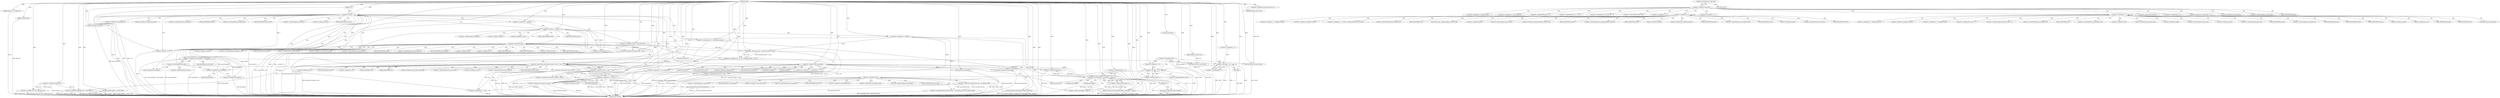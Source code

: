 digraph "slope" {  
"1005124" [label = "(METHOD,slope)" ]
"1005537" [label = "(METHOD_RETURN,int)" ]
"1005125" [label = "(PARAM,internal::csr<_edge>& g)" ]
"1005126" [label = "(PARAM,int s)" ]
"1005127" [label = "(PARAM,int t)" ]
"1005128" [label = "(PARAM,Cap flow_limit)" ]
"1005131" [label = "(<operator>.lessThan,std::vector<std::pair<Cost)" ]
"1005136" [label = "(<operator>.arithmeticShiftRight,Cost>> dual_dist(_n))" ]
"1005158" [label = "(std::fill,std::fill(vis.begin(), vis.end(), false))" ]
"1005162" [label = "(que_min.clear,que_min.clear())" ]
"1005163" [label = "(que.clear,que.clear())" ]
"1005165" [label = "(<operator>.assignment,heap_r = 0)" ]
"1005168" [label = "(<operator>.assignment,dual_dist[s].second = 0)" ]
"1005175" [label = "(que_min.push_back,que_min.push_back(s))" ]
"1005391" [label = "(RETURN,return true;,return true;)" ]
"1005148" [label = "(<operator>.assignment,i = 0)" ]
"1005151" [label = "(<operator>.lessThan,i < _n)" ]
"1005154" [label = "(<operator>.postIncrement,i++)" ]
"1005178" [label = "(<operator>.logicalOr,!que_min.empty() || !que.empty())" ]
"1005350" [label = "(<operator>.logicalNot,!vis[t])" ]
"1005359" [label = "(<operator>.assignment,v = 0)" ]
"1005362" [label = "(<operator>.lessThan,v < _n)" ]
"1005365" [label = "(<operator>.postIncrement,v++)" ]
"1005392" [label = "(IDENTIFIER,true,return true;)" ]
"1005133" [label = "(<operator>.lessThan,std::pair<Cost)" ]
"1005138" [label = "(dual_dist,dual_dist(_n))" ]
"1005157" [label = "(max,max())" ]
"1005223" [label = "(<operator>.assignment,vis[v] = true)" ]
"1005234" [label = "(<operator>.assignment,dual_v = dual_dist[v].first)" ]
"1005242" [label = "(<operator>.assignment,dist_v = dual_dist[v].second)" ]
"1005355" [label = "(RETURN,return false;,return false;)" ]
"1005374" [label = "(<operator>.assignmentMinus,dual_dist[v].first -= dual_dist[t].second - dual_dist[v].second)" ]
"1005179" [label = "(<operator>.logicalNot,!que_min.empty())" ]
"1005181" [label = "(<operator>.logicalNot,!que.empty())" ]
"1005186" [label = "(<operator>.logicalNot,!que_min.empty())" ]
"1005229" [label = "(<operator>.equals,v == t)" ]
"1005251" [label = "(<operator>.assignment,i = g.start[v])" ]
"1005258" [label = "(<operator>.lessThan,i < g.start[v + 1])" ]
"1005267" [label = "(<operator>.postIncrement,i++)" ]
"1005356" [label = "(IDENTIFIER,false,return false;)" ]
"1005369" [label = "(<operator>.logicalNot,!vis[v])" ]
"1005189" [label = "(<operator>.assignment,v = que_min.back())" ]
"1005192" [label = "(que_min.pop_back,que_min.pop_back())" ]
"1005271" [label = "(<operator>.assignment,e = g.elist[i])" ]
"1005285" [label = "(<operator>.assignment,cost = e.cost - dual_dist[e.to].first + dual_v)" ]
"1005380" [label = "(<operator>.subtraction,dual_dist[t].second - dual_dist[v].second)" ]
"1005207" [label = "(<operator>.assignment,v = que.front().to)" ]
"1005212" [label = "(std::pop_heap,std::pop_heap(que.begin(), que.end()))" ]
"1005215" [label = "(que.pop_back,que.pop_back())" ]
"1005216" [label = "(<operator>.postDecrement,heap_r--)" ]
"1005279" [label = "(<operator>.logicalNot,!e.cap)" ]
"1005301" [label = "(<operator>.greaterThan,dual_dist[e.to].second - dist_v > cost)" ]
"1005196" [label = "(<operator>.lessThan,heap_r < que.size())" ]
"1005264" [label = "(<operator>.addition,v + 1)" ]
"1005287" [label = "(<operator>.subtraction,e.cost - dual_dist[e.to].first + dual_v)" ]
"1005314" [label = "(<operator>.assignment,dist_to = dist_v + cost)" ]
"1005319" [label = "(<operator>.assignment,dual_dist[e.to].second = dist_to)" ]
"1005328" [label = "(<operator>.assignment,prev_e[e.to] = e.rev)" ]
"1005200" [label = "(<operator>.postIncrement,heap_r++)" ]
"1005202" [label = "(std::push_heap,std::push_heap(que.begin(), que.begin() + heap_r))" ]
"1005291" [label = "(<operator>.addition,dual_dist[e.to].first + dual_v)" ]
"1005302" [label = "(<operator>.subtraction,dual_dist[e.to].second - dist_v)" ]
"1005338" [label = "(<operator>.equals,dist_to == dist_v)" ]
"1005316" [label = "(<operator>.addition,dist_v + cost)" ]
"1005342" [label = "(que_min.push_back,que_min.push_back(e.to))" ]
"1005204" [label = "(<operator>.addition,que.begin() + heap_r)" ]
"1005409" [label = "(<operator>.lessThan,flow < flow_limit)" ]
"1005418" [label = "(<operator>.assignment,c = flow_limit - flow)" ]
"1005509" [label = "(<operator>.assignment,d = -dual_dist[s].first)" ]
"1005517" [label = "(<operator>.assignmentPlus,flow += c)" ]
"1005520" [label = "(<operator>.assignmentPlus,cost += c * d)" ]
"1005532" [label = "(<operator>.assignment,prev_cost_per_flow = d)" ]
"1005414" [label = "(<operator>.logicalNot,!dual_ref())" ]
"1005420" [label = "(<operator>.subtraction,flow_limit - flow)" ]
"1005425" [label = "(<operator>.assignment,v = t)" ]
"1005428" [label = "(<operator>.notEquals,v != s)" ]
"1005431" [label = "(<operator>.assignment,v = g.elist[prev_e[v]].to)" ]
"1005464" [label = "(<operator>.assignment,v = t)" ]
"1005467" [label = "(<operator>.notEquals,v != s)" ]
"1005470" [label = "(<operator>.assignment,v = g.elist[prev_e[v]].to)" ]
"1005511" [label = "(<operator>.minus,-dual_dist[s].first)" ]
"1005522" [label = "(<operator>.multiplication,c * d)" ]
"1005526" [label = "(<operator>.equals,prev_cost_per_flow == d)" ]
"1005180" [label = "(que_min.empty,que_min.empty())" ]
"1005182" [label = "(que.empty,que.empty())" ]
"1005219" [label = "(<operator>.indirectIndexAccess,vis[v])" ]
"1005224" [label = "(<operator>.indirectIndexAccess,vis[v])" ]
"1005236" [label = "(<operator>.fieldAccess,dual_dist[v].first)" ]
"1005244" [label = "(<operator>.fieldAccess,dual_dist[v].second)" ]
"1005375" [label = "(<operator>.fieldAccess,dual_dist[v].first)" ]
"1005415" [label = "(dual_ref,dual_ref())" ]
"1005433" [label = "(<operator>.fieldAccess,g.elist[prev_e[v]].to)" ]
"1005443" [label = "(<operator>.assignment,c = std::min(c, g.elist[g.elist[prev_e[v]].rev].cap))" ]
"1005472" [label = "(<operator>.fieldAccess,g.elist[prev_e[v]].to)" ]
"1005483" [label = "(<operator>.assignment,& e = g.elist[prev_e[v]])" ]
"1005492" [label = "(<operator>.assignmentPlus,e.cap += c)" ]
"1005497" [label = "(<operator>.assignmentMinus,g.elist[e.rev].cap -= c)" ]
"1005512" [label = "(<operator>.fieldAccess,dual_dist[s].first)" ]
"1005530" [label = "(result.pop_back,result.pop_back())" ]
"1005187" [label = "(que_min.empty,que_min.empty())" ]
"1005237" [label = "(<operator>.indirectIndexAccess,dual_dist[v])" ]
"1005240" [label = "(FIELD_IDENTIFIER,first,first)" ]
"1005245" [label = "(<operator>.indirectIndexAccess,dual_dist[v])" ]
"1005248" [label = "(FIELD_IDENTIFIER,second,second)" ]
"1005253" [label = "(<operator>.indirectIndexAccess,g.start[v])" ]
"1005260" [label = "(<operator>.indirectIndexAccess,g.start[v + 1])" ]
"1005370" [label = "(<operator>.indirectIndexAccess,vis[v])" ]
"1005376" [label = "(<operator>.indirectIndexAccess,dual_dist[v])" ]
"1005379" [label = "(FIELD_IDENTIFIER,first,first)" ]
"1005381" [label = "(<operator>.fieldAccess,dual_dist[t].second)" ]
"1005386" [label = "(<operator>.fieldAccess,dual_dist[v].second)" ]
"1005434" [label = "(<operator>.indirectIndexAccess,g.elist[prev_e[v]])" ]
"1005441" [label = "(FIELD_IDENTIFIER,to,to)" ]
"1005445" [label = "(std::min,std::min(c, g.elist[g.elist[prev_e[v]].rev].cap))" ]
"1005473" [label = "(<operator>.indirectIndexAccess,g.elist[prev_e[v]])" ]
"1005480" [label = "(FIELD_IDENTIFIER,to,to)" ]
"1005485" [label = "(<operator>.indirectIndexAccess,g.elist[prev_e[v]])" ]
"1005493" [label = "(<operator>.fieldAccess,e.cap)" ]
"1005498" [label = "(<operator>.fieldAccess,g.elist[e.rev].cap)" ]
"1005513" [label = "(<operator>.indirectIndexAccess,dual_dist[s])" ]
"1005516" [label = "(FIELD_IDENTIFIER,first,first)" ]
"1005191" [label = "(que_min.back,que_min.back())" ]
"1005254" [label = "(<operator>.fieldAccess,g.start)" ]
"1005261" [label = "(<operator>.fieldAccess,g.start)" ]
"1005273" [label = "(<operator>.indirectIndexAccess,g.elist[i])" ]
"1005382" [label = "(<operator>.indirectIndexAccess,dual_dist[t])" ]
"1005385" [label = "(FIELD_IDENTIFIER,second,second)" ]
"1005387" [label = "(<operator>.indirectIndexAccess,dual_dist[v])" ]
"1005390" [label = "(FIELD_IDENTIFIER,second,second)" ]
"1005435" [label = "(<operator>.fieldAccess,g.elist)" ]
"1005438" [label = "(<operator>.indirectIndexAccess,prev_e[v])" ]
"1005447" [label = "(<operator>.fieldAccess,g.elist[g.elist[prev_e[v]].rev].cap)" ]
"1005474" [label = "(<operator>.fieldAccess,g.elist)" ]
"1005477" [label = "(<operator>.indirectIndexAccess,prev_e[v])" ]
"1005486" [label = "(<operator>.fieldAccess,g.elist)" ]
"1005489" [label = "(<operator>.indirectIndexAccess,prev_e[v])" ]
"1005495" [label = "(FIELD_IDENTIFIER,cap,cap)" ]
"1005499" [label = "(<operator>.indirectIndexAccess,g.elist[e.rev])" ]
"1005506" [label = "(FIELD_IDENTIFIER,cap,cap)" ]
"1005209" [label = "(<operator>.fieldAccess,que.front().to)" ]
"1005213" [label = "(que.begin,que.begin())" ]
"1005214" [label = "(que.end,que.end())" ]
"1005256" [label = "(FIELD_IDENTIFIER,start,start)" ]
"1005263" [label = "(FIELD_IDENTIFIER,start,start)" ]
"1005274" [label = "(<operator>.fieldAccess,g.elist)" ]
"1005280" [label = "(<operator>.fieldAccess,e.cap)" ]
"1005288" [label = "(<operator>.fieldAccess,e.cost)" ]
"1005437" [label = "(FIELD_IDENTIFIER,elist,elist)" ]
"1005448" [label = "(<operator>.indirectIndexAccess,g.elist[g.elist[prev_e[v]].rev])" ]
"1005461" [label = "(FIELD_IDENTIFIER,cap,cap)" ]
"1005476" [label = "(FIELD_IDENTIFIER,elist,elist)" ]
"1005488" [label = "(FIELD_IDENTIFIER,elist,elist)" ]
"1005500" [label = "(<operator>.fieldAccess,g.elist)" ]
"1005503" [label = "(<operator>.fieldAccess,e.rev)" ]
"1005198" [label = "(que.size,que.size())" ]
"1005210" [label = "(que.front,que.front())" ]
"1005211" [label = "(FIELD_IDENTIFIER,to,to)" ]
"1005276" [label = "(FIELD_IDENTIFIER,elist,elist)" ]
"1005282" [label = "(FIELD_IDENTIFIER,cap,cap)" ]
"1005290" [label = "(FIELD_IDENTIFIER,cost,cost)" ]
"1005292" [label = "(<operator>.fieldAccess,dual_dist[e.to].first)" ]
"1005303" [label = "(<operator>.fieldAccess,dual_dist[e.to].second)" ]
"1005320" [label = "(<operator>.fieldAccess,dual_dist[e.to].second)" ]
"1005329" [label = "(<operator>.indirectIndexAccess,prev_e[e.to])" ]
"1005334" [label = "(<operator>.fieldAccess,e.rev)" ]
"1005449" [label = "(<operator>.fieldAccess,g.elist)" ]
"1005452" [label = "(<operator>.fieldAccess,g.elist[prev_e[v]].rev)" ]
"1005502" [label = "(FIELD_IDENTIFIER,elist,elist)" ]
"1005505" [label = "(FIELD_IDENTIFIER,rev,rev)" ]
"1005203" [label = "(que.begin,que.begin())" ]
"1005293" [label = "(<operator>.indirectIndexAccess,dual_dist[e.to])" ]
"1005298" [label = "(FIELD_IDENTIFIER,first,first)" ]
"1005304" [label = "(<operator>.indirectIndexAccess,dual_dist[e.to])" ]
"1005309" [label = "(FIELD_IDENTIFIER,second,second)" ]
"1005321" [label = "(<operator>.indirectIndexAccess,dual_dist[e.to])" ]
"1005326" [label = "(FIELD_IDENTIFIER,second,second)" ]
"1005331" [label = "(<operator>.fieldAccess,e.to)" ]
"1005336" [label = "(FIELD_IDENTIFIER,rev,rev)" ]
"1005451" [label = "(FIELD_IDENTIFIER,elist,elist)" ]
"1005453" [label = "(<operator>.indirectIndexAccess,g.elist[prev_e[v]])" ]
"1005460" [label = "(FIELD_IDENTIFIER,rev,rev)" ]
"1005205" [label = "(que.begin,que.begin())" ]
"1005295" [label = "(<operator>.fieldAccess,e.to)" ]
"1005306" [label = "(<operator>.fieldAccess,e.to)" ]
"1005323" [label = "(<operator>.fieldAccess,e.to)" ]
"1005333" [label = "(FIELD_IDENTIFIER,to,to)" ]
"1005343" [label = "(<operator>.fieldAccess,e.to)" ]
"1005454" [label = "(<operator>.fieldAccess,g.elist)" ]
"1005457" [label = "(<operator>.indirectIndexAccess,prev_e[v])" ]
"1005297" [label = "(FIELD_IDENTIFIER,to,to)" ]
"1005308" [label = "(FIELD_IDENTIFIER,to,to)" ]
"1005325" [label = "(FIELD_IDENTIFIER,to,to)" ]
"1005345" [label = "(FIELD_IDENTIFIER,to,to)" ]
"1005456" [label = "(FIELD_IDENTIFIER,elist,elist)" ]
  "1005391" -> "1005537"  [ label = "DDG: <RET>"] 
  "1005125" -> "1005537"  [ label = "DDG: g"] 
  "1005126" -> "1005537"  [ label = "DDG: s"] 
  "1005127" -> "1005537"  [ label = "DDG: t"] 
  "1005128" -> "1005537"  [ label = "DDG: flow_limit"] 
  "1005131" -> "1005537"  [ label = "DDG: std::pair<Cost"] 
  "1005131" -> "1005537"  [ label = "DDG: std::vector<std::pair<Cost"] 
  "1005136" -> "1005537"  [ label = "DDG: Cost"] 
  "1005136" -> "1005537"  [ label = "DDG: dual_dist(_n)"] 
  "1005136" -> "1005537"  [ label = "DDG: Cost>> dual_dist(_n)"] 
  "1005151" -> "1005537"  [ label = "DDG: i"] 
  "1005151" -> "1005537"  [ label = "DDG: _n"] 
  "1005151" -> "1005537"  [ label = "DDG: i < _n"] 
  "1005158" -> "1005537"  [ label = "DDG: vis.begin()"] 
  "1005158" -> "1005537"  [ label = "DDG: vis.end()"] 
  "1005158" -> "1005537"  [ label = "DDG: std::fill(vis.begin(), vis.end(), false)"] 
  "1005162" -> "1005537"  [ label = "DDG: que_min.clear()"] 
  "1005163" -> "1005537"  [ label = "DDG: que.clear()"] 
  "1005165" -> "1005537"  [ label = "DDG: heap_r"] 
  "1005175" -> "1005537"  [ label = "DDG: s"] 
  "1005175" -> "1005537"  [ label = "DDG: que_min.push_back(s)"] 
  "1005179" -> "1005537"  [ label = "DDG: que_min.empty()"] 
  "1005178" -> "1005537"  [ label = "DDG: !que_min.empty()"] 
  "1005181" -> "1005537"  [ label = "DDG: que.empty()"] 
  "1005178" -> "1005537"  [ label = "DDG: !que.empty()"] 
  "1005178" -> "1005537"  [ label = "DDG: !que_min.empty() || !que.empty()"] 
  "1005186" -> "1005537"  [ label = "DDG: que_min.empty()"] 
  "1005186" -> "1005537"  [ label = "DDG: !que_min.empty()"] 
  "1005196" -> "1005537"  [ label = "DDG: que.size()"] 
  "1005196" -> "1005537"  [ label = "DDG: heap_r < que.size()"] 
  "1005207" -> "1005537"  [ label = "DDG: v"] 
  "1005207" -> "1005537"  [ label = "DDG: que.front().to"] 
  "1005212" -> "1005537"  [ label = "DDG: que.begin()"] 
  "1005212" -> "1005537"  [ label = "DDG: que.end()"] 
  "1005212" -> "1005537"  [ label = "DDG: std::pop_heap(que.begin(), que.end())"] 
  "1005215" -> "1005537"  [ label = "DDG: que.pop_back()"] 
  "1005216" -> "1005537"  [ label = "DDG: heap_r"] 
  "1005202" -> "1005537"  [ label = "DDG: que.begin() + heap_r"] 
  "1005202" -> "1005537"  [ label = "DDG: std::push_heap(que.begin(), que.begin() + heap_r)"] 
  "1005189" -> "1005537"  [ label = "DDG: v"] 
  "1005189" -> "1005537"  [ label = "DDG: que_min.back()"] 
  "1005192" -> "1005537"  [ label = "DDG: que_min.pop_back()"] 
  "1005223" -> "1005537"  [ label = "DDG: vis[v]"] 
  "1005229" -> "1005537"  [ label = "DDG: v"] 
  "1005229" -> "1005537"  [ label = "DDG: t"] 
  "1005229" -> "1005537"  [ label = "DDG: v == t"] 
  "1005234" -> "1005537"  [ label = "DDG: dual_v"] 
  "1005242" -> "1005537"  [ label = "DDG: dist_v"] 
  "1005251" -> "1005537"  [ label = "DDG: g.start[v]"] 
  "1005258" -> "1005537"  [ label = "DDG: i"] 
  "1005264" -> "1005537"  [ label = "DDG: v"] 
  "1005258" -> "1005537"  [ label = "DDG: g.start[v + 1]"] 
  "1005258" -> "1005537"  [ label = "DDG: i < g.start[v + 1]"] 
  "1005271" -> "1005537"  [ label = "DDG: e"] 
  "1005271" -> "1005537"  [ label = "DDG: g.elist[i]"] 
  "1005279" -> "1005537"  [ label = "DDG: e.cap"] 
  "1005279" -> "1005537"  [ label = "DDG: !e.cap"] 
  "1005287" -> "1005537"  [ label = "DDG: e.cost"] 
  "1005291" -> "1005537"  [ label = "DDG: dual_dist[e.to].first"] 
  "1005291" -> "1005537"  [ label = "DDG: dual_v"] 
  "1005287" -> "1005537"  [ label = "DDG: dual_dist[e.to].first + dual_v"] 
  "1005285" -> "1005537"  [ label = "DDG: e.cost - dual_dist[e.to].first + dual_v"] 
  "1005302" -> "1005537"  [ label = "DDG: dual_dist[e.to].second"] 
  "1005302" -> "1005537"  [ label = "DDG: dist_v"] 
  "1005301" -> "1005537"  [ label = "DDG: dual_dist[e.to].second - dist_v"] 
  "1005301" -> "1005537"  [ label = "DDG: cost"] 
  "1005301" -> "1005537"  [ label = "DDG: dual_dist[e.to].second - dist_v > cost"] 
  "1005316" -> "1005537"  [ label = "DDG: cost"] 
  "1005314" -> "1005537"  [ label = "DDG: dist_v + cost"] 
  "1005319" -> "1005537"  [ label = "DDG: dual_dist[e.to].second"] 
  "1005328" -> "1005537"  [ label = "DDG: prev_e[e.to]"] 
  "1005328" -> "1005537"  [ label = "DDG: e.rev"] 
  "1005338" -> "1005537"  [ label = "DDG: dist_to"] 
  "1005338" -> "1005537"  [ label = "DDG: dist_v"] 
  "1005338" -> "1005537"  [ label = "DDG: dist_to == dist_v"] 
  "1005342" -> "1005537"  [ label = "DDG: e.to"] 
  "1005342" -> "1005537"  [ label = "DDG: que_min.push_back(e.to)"] 
  "1005350" -> "1005537"  [ label = "DDG: vis[t]"] 
  "1005350" -> "1005537"  [ label = "DDG: !vis[t]"] 
  "1005362" -> "1005537"  [ label = "DDG: v"] 
  "1005362" -> "1005537"  [ label = "DDG: _n"] 
  "1005362" -> "1005537"  [ label = "DDG: v < _n"] 
  "1005369" -> "1005537"  [ label = "DDG: vis[v]"] 
  "1005369" -> "1005537"  [ label = "DDG: !vis[v]"] 
  "1005380" -> "1005537"  [ label = "DDG: dual_dist[t].second"] 
  "1005374" -> "1005537"  [ label = "DDG: dual_dist[t].second - dual_dist[v].second"] 
  "1005157" -> "1005537"  [ label = "DDG: max()"] 
  "1005355" -> "1005537"  [ label = "DDG: <RET>"] 
  "1005133" -> "1005537"  [ label = "DDG: std::pair"] 
  "1005131" -> "1005537"  [ label = "DDG: std::vector"] 
  "1005158" -> "1005537"  [ label = "DDG: false"] 
  "1005223" -> "1005537"  [ label = "DDG: true"] 
  "1005124" -> "1005125"  [ label = "DDG: "] 
  "1005124" -> "1005126"  [ label = "DDG: "] 
  "1005124" -> "1005127"  [ label = "DDG: "] 
  "1005124" -> "1005128"  [ label = "DDG: "] 
  "1005124" -> "1005162"  [ label = "DDG: "] 
  "1005124" -> "1005163"  [ label = "DDG: "] 
  "1005124" -> "1005165"  [ label = "DDG: "] 
  "1005124" -> "1005168"  [ label = "DDG: "] 
  "1005392" -> "1005391"  [ label = "DDG: true"] 
  "1005124" -> "1005391"  [ label = "DDG: "] 
  "1005124" -> "1005131"  [ label = "DDG: "] 
  "1005133" -> "1005131"  [ label = "DDG: std::pair"] 
  "1005133" -> "1005131"  [ label = "DDG: Cost"] 
  "1005133" -> "1005136"  [ label = "DDG: Cost"] 
  "1005124" -> "1005136"  [ label = "DDG: "] 
  "1005138" -> "1005136"  [ label = "DDG: _n"] 
  "1005124" -> "1005148"  [ label = "DDG: "] 
  "1005124" -> "1005158"  [ label = "DDG: "] 
  "1005126" -> "1005175"  [ label = "DDG: s"] 
  "1005124" -> "1005175"  [ label = "DDG: "] 
  "1005124" -> "1005359"  [ label = "DDG: "] 
  "1005124" -> "1005392"  [ label = "DDG: "] 
  "1005124" -> "1005133"  [ label = "DDG: "] 
  "1005124" -> "1005138"  [ label = "DDG: "] 
  "1005148" -> "1005151"  [ label = "DDG: i"] 
  "1005154" -> "1005151"  [ label = "DDG: i"] 
  "1005124" -> "1005151"  [ label = "DDG: "] 
  "1005138" -> "1005151"  [ label = "DDG: _n"] 
  "1005151" -> "1005154"  [ label = "DDG: i"] 
  "1005124" -> "1005154"  [ label = "DDG: "] 
  "1005124" -> "1005157"  [ label = "DDG: "] 
  "1005179" -> "1005178"  [ label = "DDG: que_min.empty()"] 
  "1005181" -> "1005178"  [ label = "DDG: que.empty()"] 
  "1005124" -> "1005223"  [ label = "DDG: "] 
  "1005356" -> "1005355"  [ label = "DDG: false"] 
  "1005124" -> "1005355"  [ label = "DDG: "] 
  "1005359" -> "1005362"  [ label = "DDG: v"] 
  "1005365" -> "1005362"  [ label = "DDG: v"] 
  "1005124" -> "1005362"  [ label = "DDG: "] 
  "1005151" -> "1005362"  [ label = "DDG: _n"] 
  "1005362" -> "1005365"  [ label = "DDG: v"] 
  "1005124" -> "1005365"  [ label = "DDG: "] 
  "1005380" -> "1005374"  [ label = "DDG: dual_dist[t].second"] 
  "1005380" -> "1005374"  [ label = "DDG: dual_dist[v].second"] 
  "1005124" -> "1005179"  [ label = "DDG: "] 
  "1005124" -> "1005181"  [ label = "DDG: "] 
  "1005124" -> "1005234"  [ label = "DDG: "] 
  "1005124" -> "1005242"  [ label = "DDG: "] 
  "1005124" -> "1005356"  [ label = "DDG: "] 
  "1005124" -> "1005186"  [ label = "DDG: "] 
  "1005124" -> "1005189"  [ label = "DDG: "] 
  "1005124" -> "1005192"  [ label = "DDG: "] 
  "1005207" -> "1005229"  [ label = "DDG: v"] 
  "1005189" -> "1005229"  [ label = "DDG: v"] 
  "1005124" -> "1005229"  [ label = "DDG: "] 
  "1005127" -> "1005229"  [ label = "DDG: t"] 
  "1005124" -> "1005251"  [ label = "DDG: "] 
  "1005251" -> "1005258"  [ label = "DDG: i"] 
  "1005267" -> "1005258"  [ label = "DDG: i"] 
  "1005124" -> "1005258"  [ label = "DDG: "] 
  "1005258" -> "1005267"  [ label = "DDG: i"] 
  "1005124" -> "1005267"  [ label = "DDG: "] 
  "1005287" -> "1005285"  [ label = "DDG: dual_dist[e.to].first + dual_v"] 
  "1005287" -> "1005285"  [ label = "DDG: e.cost"] 
  "1005223" -> "1005369"  [ label = "DDG: vis[v]"] 
  "1005124" -> "1005215"  [ label = "DDG: "] 
  "1005124" -> "1005271"  [ label = "DDG: "] 
  "1005124" -> "1005285"  [ label = "DDG: "] 
  "1005124" -> "1005207"  [ label = "DDG: "] 
  "1005124" -> "1005212"  [ label = "DDG: "] 
  "1005196" -> "1005216"  [ label = "DDG: heap_r"] 
  "1005124" -> "1005216"  [ label = "DDG: "] 
  "1005229" -> "1005264"  [ label = "DDG: v"] 
  "1005124" -> "1005264"  [ label = "DDG: "] 
  "1005271" -> "1005279"  [ label = "DDG: e"] 
  "1005271" -> "1005287"  [ label = "DDG: e"] 
  "1005234" -> "1005287"  [ label = "DDG: dual_v"] 
  "1005124" -> "1005287"  [ label = "DDG: "] 
  "1005302" -> "1005301"  [ label = "DDG: dual_dist[e.to].second"] 
  "1005302" -> "1005301"  [ label = "DDG: dist_v"] 
  "1005285" -> "1005301"  [ label = "DDG: cost"] 
  "1005124" -> "1005301"  [ label = "DDG: "] 
  "1005302" -> "1005314"  [ label = "DDG: dist_v"] 
  "1005124" -> "1005314"  [ label = "DDG: "] 
  "1005301" -> "1005314"  [ label = "DDG: cost"] 
  "1005314" -> "1005319"  [ label = "DDG: dist_to"] 
  "1005124" -> "1005319"  [ label = "DDG: "] 
  "1005271" -> "1005328"  [ label = "DDG: e"] 
  "1005165" -> "1005196"  [ label = "DDG: heap_r"] 
  "1005216" -> "1005196"  [ label = "DDG: heap_r"] 
  "1005124" -> "1005196"  [ label = "DDG: "] 
  "1005200" -> "1005196"  [ label = "DDG: heap_r"] 
  "1005234" -> "1005291"  [ label = "DDG: dual_v"] 
  "1005124" -> "1005291"  [ label = "DDG: "] 
  "1005242" -> "1005302"  [ label = "DDG: dist_v"] 
  "1005338" -> "1005302"  [ label = "DDG: dist_v"] 
  "1005124" -> "1005302"  [ label = "DDG: "] 
  "1005196" -> "1005200"  [ label = "DDG: heap_r"] 
  "1005124" -> "1005200"  [ label = "DDG: "] 
  "1005124" -> "1005202"  [ label = "DDG: "] 
  "1005200" -> "1005202"  [ label = "DDG: heap_r"] 
  "1005302" -> "1005316"  [ label = "DDG: dist_v"] 
  "1005124" -> "1005316"  [ label = "DDG: "] 
  "1005301" -> "1005316"  [ label = "DDG: cost"] 
  "1005124" -> "1005338"  [ label = "DDG: "] 
  "1005314" -> "1005338"  [ label = "DDG: dist_to"] 
  "1005302" -> "1005338"  [ label = "DDG: dist_v"] 
  "1005124" -> "1005204"  [ label = "DDG: "] 
  "1005200" -> "1005204"  [ label = "DDG: heap_r"] 
  "1005271" -> "1005342"  [ label = "DDG: e"] 
  "1005409" -> "1005414"  [ label = "CDG: "] 
  "1005409" -> "1005415"  [ label = "CDG: "] 
  "1005151" -> "1005154"  [ label = "CDG: "] 
  "1005151" -> "1005157"  [ label = "CDG: "] 
  "1005151" -> "1005151"  [ label = "CDG: "] 
  "1005178" -> "1005186"  [ label = "CDG: "] 
  "1005178" -> "1005219"  [ label = "CDG: "] 
  "1005178" -> "1005187"  [ label = "CDG: "] 
  "1005350" -> "1005362"  [ label = "CDG: "] 
  "1005350" -> "1005359"  [ label = "CDG: "] 
  "1005350" -> "1005391"  [ label = "CDG: "] 
  "1005350" -> "1005355"  [ label = "CDG: "] 
  "1005362" -> "1005370"  [ label = "CDG: "] 
  "1005362" -> "1005362"  [ label = "CDG: "] 
  "1005362" -> "1005369"  [ label = "CDG: "] 
  "1005362" -> "1005365"  [ label = "CDG: "] 
  "1005179" -> "1005181"  [ label = "CDG: "] 
  "1005179" -> "1005182"  [ label = "CDG: "] 
  "1005414" -> "1005522"  [ label = "CDG: "] 
  "1005414" -> "1005428"  [ label = "CDG: "] 
  "1005414" -> "1005418"  [ label = "CDG: "] 
  "1005414" -> "1005520"  [ label = "CDG: "] 
  "1005414" -> "1005467"  [ label = "CDG: "] 
  "1005414" -> "1005512"  [ label = "CDG: "] 
  "1005414" -> "1005509"  [ label = "CDG: "] 
  "1005414" -> "1005409"  [ label = "CDG: "] 
  "1005414" -> "1005464"  [ label = "CDG: "] 
  "1005414" -> "1005511"  [ label = "CDG: "] 
  "1005414" -> "1005425"  [ label = "CDG: "] 
  "1005414" -> "1005517"  [ label = "CDG: "] 
  "1005414" -> "1005513"  [ label = "CDG: "] 
  "1005414" -> "1005532"  [ label = "CDG: "] 
  "1005414" -> "1005526"  [ label = "CDG: "] 
  "1005414" -> "1005516"  [ label = "CDG: "] 
  "1005414" -> "1005420"  [ label = "CDG: "] 
  "1005428" -> "1005460"  [ label = "CDG: "] 
  "1005428" -> "1005428"  [ label = "CDG: "] 
  "1005428" -> "1005453"  [ label = "CDG: "] 
  "1005428" -> "1005433"  [ label = "CDG: "] 
  "1005428" -> "1005448"  [ label = "CDG: "] 
  "1005428" -> "1005452"  [ label = "CDG: "] 
  "1005428" -> "1005454"  [ label = "CDG: "] 
  "1005428" -> "1005441"  [ label = "CDG: "] 
  "1005428" -> "1005435"  [ label = "CDG: "] 
  "1005428" -> "1005431"  [ label = "CDG: "] 
  "1005428" -> "1005461"  [ label = "CDG: "] 
  "1005428" -> "1005443"  [ label = "CDG: "] 
  "1005428" -> "1005447"  [ label = "CDG: "] 
  "1005428" -> "1005445"  [ label = "CDG: "] 
  "1005428" -> "1005449"  [ label = "CDG: "] 
  "1005428" -> "1005437"  [ label = "CDG: "] 
  "1005428" -> "1005451"  [ label = "CDG: "] 
  "1005428" -> "1005438"  [ label = "CDG: "] 
  "1005428" -> "1005456"  [ label = "CDG: "] 
  "1005428" -> "1005457"  [ label = "CDG: "] 
  "1005428" -> "1005434"  [ label = "CDG: "] 
  "1005467" -> "1005505"  [ label = "CDG: "] 
  "1005467" -> "1005476"  [ label = "CDG: "] 
  "1005467" -> "1005480"  [ label = "CDG: "] 
  "1005467" -> "1005488"  [ label = "CDG: "] 
  "1005467" -> "1005500"  [ label = "CDG: "] 
  "1005467" -> "1005473"  [ label = "CDG: "] 
  "1005467" -> "1005499"  [ label = "CDG: "] 
  "1005467" -> "1005486"  [ label = "CDG: "] 
  "1005467" -> "1005467"  [ label = "CDG: "] 
  "1005467" -> "1005474"  [ label = "CDG: "] 
  "1005467" -> "1005472"  [ label = "CDG: "] 
  "1005467" -> "1005492"  [ label = "CDG: "] 
  "1005467" -> "1005498"  [ label = "CDG: "] 
  "1005467" -> "1005503"  [ label = "CDG: "] 
  "1005467" -> "1005483"  [ label = "CDG: "] 
  "1005467" -> "1005502"  [ label = "CDG: "] 
  "1005467" -> "1005493"  [ label = "CDG: "] 
  "1005467" -> "1005477"  [ label = "CDG: "] 
  "1005467" -> "1005485"  [ label = "CDG: "] 
  "1005467" -> "1005470"  [ label = "CDG: "] 
  "1005467" -> "1005489"  [ label = "CDG: "] 
  "1005467" -> "1005497"  [ label = "CDG: "] 
  "1005467" -> "1005506"  [ label = "CDG: "] 
  "1005467" -> "1005495"  [ label = "CDG: "] 
  "1005526" -> "1005530"  [ label = "CDG: "] 
  "1005186" -> "1005211"  [ label = "CDG: "] 
  "1005186" -> "1005212"  [ label = "CDG: "] 
  "1005186" -> "1005192"  [ label = "CDG: "] 
  "1005186" -> "1005210"  [ label = "CDG: "] 
  "1005186" -> "1005191"  [ label = "CDG: "] 
  "1005186" -> "1005189"  [ label = "CDG: "] 
  "1005186" -> "1005216"  [ label = "CDG: "] 
  "1005186" -> "1005198"  [ label = "CDG: "] 
  "1005186" -> "1005214"  [ label = "CDG: "] 
  "1005186" -> "1005207"  [ label = "CDG: "] 
  "1005186" -> "1005215"  [ label = "CDG: "] 
  "1005186" -> "1005196"  [ label = "CDG: "] 
  "1005186" -> "1005209"  [ label = "CDG: "] 
  "1005186" -> "1005213"  [ label = "CDG: "] 
  "1005219" -> "1005180"  [ label = "CDG: "] 
  "1005219" -> "1005178"  [ label = "CDG: "] 
  "1005219" -> "1005179"  [ label = "CDG: "] 
  "1005219" -> "1005223"  [ label = "CDG: "] 
  "1005219" -> "1005229"  [ label = "CDG: "] 
  "1005219" -> "1005224"  [ label = "CDG: "] 
  "1005229" -> "1005258"  [ label = "CDG: "] 
  "1005229" -> "1005236"  [ label = "CDG: "] 
  "1005229" -> "1005180"  [ label = "CDG: "] 
  "1005229" -> "1005178"  [ label = "CDG: "] 
  "1005229" -> "1005256"  [ label = "CDG: "] 
  "1005229" -> "1005245"  [ label = "CDG: "] 
  "1005229" -> "1005254"  [ label = "CDG: "] 
  "1005229" -> "1005260"  [ label = "CDG: "] 
  "1005229" -> "1005264"  [ label = "CDG: "] 
  "1005229" -> "1005244"  [ label = "CDG: "] 
  "1005229" -> "1005234"  [ label = "CDG: "] 
  "1005229" -> "1005253"  [ label = "CDG: "] 
  "1005229" -> "1005179"  [ label = "CDG: "] 
  "1005229" -> "1005242"  [ label = "CDG: "] 
  "1005229" -> "1005261"  [ label = "CDG: "] 
  "1005229" -> "1005248"  [ label = "CDG: "] 
  "1005229" -> "1005251"  [ label = "CDG: "] 
  "1005229" -> "1005263"  [ label = "CDG: "] 
  "1005229" -> "1005237"  [ label = "CDG: "] 
  "1005229" -> "1005240"  [ label = "CDG: "] 
  "1005258" -> "1005274"  [ label = "CDG: "] 
  "1005258" -> "1005279"  [ label = "CDG: "] 
  "1005258" -> "1005271"  [ label = "CDG: "] 
  "1005258" -> "1005273"  [ label = "CDG: "] 
  "1005258" -> "1005280"  [ label = "CDG: "] 
  "1005258" -> "1005282"  [ label = "CDG: "] 
  "1005258" -> "1005276"  [ label = "CDG: "] 
  "1005369" -> "1005374"  [ label = "CDG: "] 
  "1005369" -> "1005376"  [ label = "CDG: "] 
  "1005369" -> "1005385"  [ label = "CDG: "] 
  "1005369" -> "1005380"  [ label = "CDG: "] 
  "1005369" -> "1005387"  [ label = "CDG: "] 
  "1005369" -> "1005379"  [ label = "CDG: "] 
  "1005369" -> "1005390"  [ label = "CDG: "] 
  "1005369" -> "1005386"  [ label = "CDG: "] 
  "1005369" -> "1005382"  [ label = "CDG: "] 
  "1005369" -> "1005381"  [ label = "CDG: "] 
  "1005369" -> "1005375"  [ label = "CDG: "] 
  "1005279" -> "1005258"  [ label = "CDG: "] 
  "1005279" -> "1005306"  [ label = "CDG: "] 
  "1005279" -> "1005308"  [ label = "CDG: "] 
  "1005279" -> "1005288"  [ label = "CDG: "] 
  "1005279" -> "1005260"  [ label = "CDG: "] 
  "1005279" -> "1005290"  [ label = "CDG: "] 
  "1005279" -> "1005298"  [ label = "CDG: "] 
  "1005279" -> "1005264"  [ label = "CDG: "] 
  "1005279" -> "1005302"  [ label = "CDG: "] 
  "1005279" -> "1005267"  [ label = "CDG: "] 
  "1005279" -> "1005285"  [ label = "CDG: "] 
  "1005279" -> "1005304"  [ label = "CDG: "] 
  "1005279" -> "1005303"  [ label = "CDG: "] 
  "1005279" -> "1005295"  [ label = "CDG: "] 
  "1005279" -> "1005297"  [ label = "CDG: "] 
  "1005279" -> "1005261"  [ label = "CDG: "] 
  "1005279" -> "1005291"  [ label = "CDG: "] 
  "1005279" -> "1005301"  [ label = "CDG: "] 
  "1005279" -> "1005309"  [ label = "CDG: "] 
  "1005279" -> "1005293"  [ label = "CDG: "] 
  "1005279" -> "1005263"  [ label = "CDG: "] 
  "1005279" -> "1005292"  [ label = "CDG: "] 
  "1005279" -> "1005287"  [ label = "CDG: "] 
  "1005301" -> "1005319"  [ label = "CDG: "] 
  "1005301" -> "1005334"  [ label = "CDG: "] 
  "1005301" -> "1005336"  [ label = "CDG: "] 
  "1005301" -> "1005320"  [ label = "CDG: "] 
  "1005301" -> "1005321"  [ label = "CDG: "] 
  "1005301" -> "1005331"  [ label = "CDG: "] 
  "1005301" -> "1005326"  [ label = "CDG: "] 
  "1005301" -> "1005323"  [ label = "CDG: "] 
  "1005301" -> "1005314"  [ label = "CDG: "] 
  "1005301" -> "1005325"  [ label = "CDG: "] 
  "1005301" -> "1005329"  [ label = "CDG: "] 
  "1005301" -> "1005316"  [ label = "CDG: "] 
  "1005301" -> "1005338"  [ label = "CDG: "] 
  "1005301" -> "1005328"  [ label = "CDG: "] 
  "1005301" -> "1005333"  [ label = "CDG: "] 
  "1005196" -> "1005204"  [ label = "CDG: "] 
  "1005196" -> "1005202"  [ label = "CDG: "] 
  "1005196" -> "1005205"  [ label = "CDG: "] 
  "1005196" -> "1005198"  [ label = "CDG: "] 
  "1005196" -> "1005203"  [ label = "CDG: "] 
  "1005196" -> "1005196"  [ label = "CDG: "] 
  "1005196" -> "1005200"  [ label = "CDG: "] 
  "1005338" -> "1005342"  [ label = "CDG: "] 
  "1005338" -> "1005345"  [ label = "CDG: "] 
  "1005338" -> "1005343"  [ label = "CDG: "] 
}
